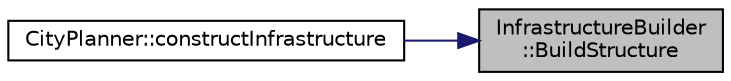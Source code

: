 digraph "InfrastructureBuilder::BuildStructure"
{
 // LATEX_PDF_SIZE
  edge [fontname="Helvetica",fontsize="10",labelfontname="Helvetica",labelfontsize="10"];
  node [fontname="Helvetica",fontsize="10",shape=record];
  rankdir="RL";
  Node1 [label="InfrastructureBuilder\l::BuildStructure",height=0.2,width=0.4,color="black", fillcolor="grey75", style="filled", fontcolor="black",tooltip="Builds the main structure."];
  Node1 -> Node2 [dir="back",color="midnightblue",fontsize="10",style="solid",fontname="Helvetica"];
  Node2 [label="CityPlanner::constructInfrastructure",height=0.2,width=0.4,color="black", fillcolor="white", style="filled",URL="$classCityPlanner.html#a110c2f1092eba975f27932246a0e60f1",tooltip="Constructs new infrastructure."];
}
